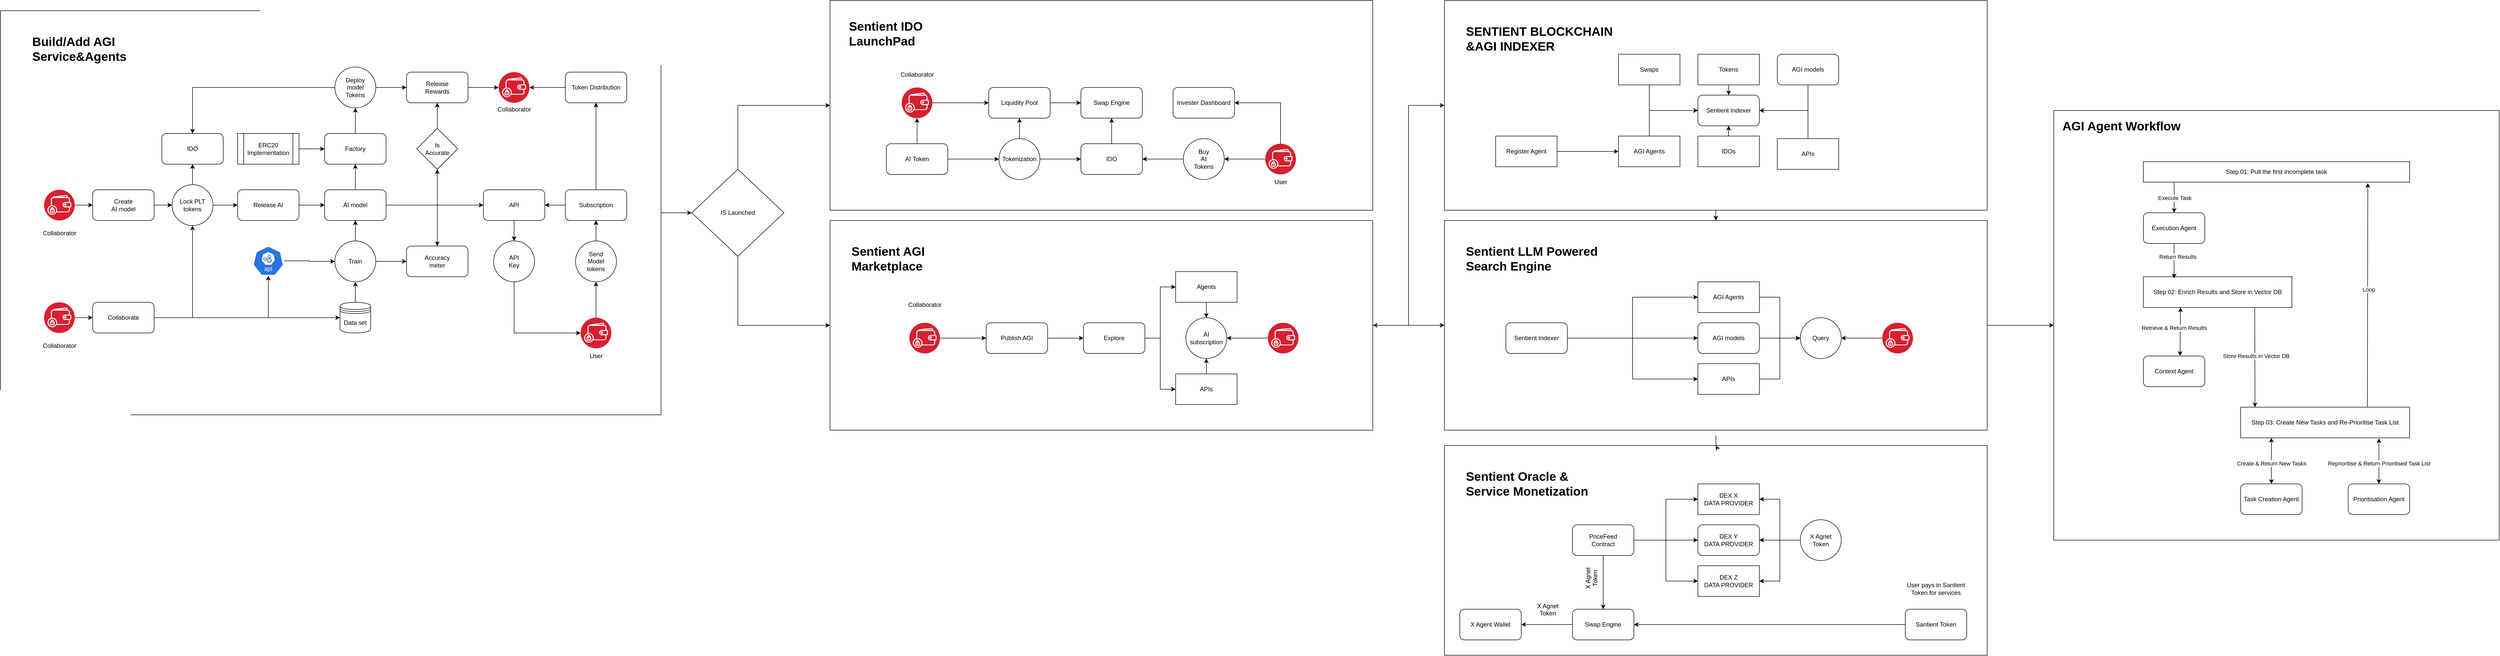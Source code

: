 <mxfile version="24.3.1" type="github">
  <diagram name="Page-1" id="YrOskQe17YLazxtHrfp5">
    <mxGraphModel dx="6420" dy="2750" grid="1" gridSize="10" guides="1" tooltips="1" connect="1" arrows="1" fold="1" page="1" pageScale="1" pageWidth="850" pageHeight="1100" math="0" shadow="0">
      <root>
        <mxCell id="0" />
        <mxCell id="1" parent="0" />
        <mxCell id="7WVFWJdHCGWR4x5RcrIQ-87" value="" style="rounded=0;whiteSpace=wrap;html=1;" parent="1" vertex="1">
          <mxGeometry x="820" y="130" width="1060" height="410" as="geometry" />
        </mxCell>
        <mxCell id="7WVFWJdHCGWR4x5RcrIQ-122" value="" style="edgeStyle=orthogonalEdgeStyle;rounded=0;orthogonalLoop=1;jettySize=auto;html=1;" parent="1" source="7WVFWJdHCGWR4x5RcrIQ-3" target="7WVFWJdHCGWR4x5RcrIQ-63" edge="1">
          <mxGeometry relative="1" as="geometry" />
        </mxCell>
        <mxCell id="7WVFWJdHCGWR4x5RcrIQ-3" value="" style="rounded=0;whiteSpace=wrap;html=1;" parent="1" vertex="1">
          <mxGeometry x="-800" y="150" width="1290" height="790" as="geometry" />
        </mxCell>
        <mxCell id="qkLTvaKcJclY-IIzOnDz-3" value="" style="edgeStyle=orthogonalEdgeStyle;rounded=0;orthogonalLoop=1;jettySize=auto;html=1;" parent="1" source="qkLTvaKcJclY-IIzOnDz-1" target="qkLTvaKcJclY-IIzOnDz-2" edge="1">
          <mxGeometry relative="1" as="geometry" />
        </mxCell>
        <mxCell id="qkLTvaKcJclY-IIzOnDz-1" value="Create&lt;br&gt;AI model" style="rounded=1;whiteSpace=wrap;html=1;" parent="1" vertex="1">
          <mxGeometry x="-620" y="500" width="120" height="60" as="geometry" />
        </mxCell>
        <mxCell id="qkLTvaKcJclY-IIzOnDz-36" value="" style="edgeStyle=orthogonalEdgeStyle;rounded=0;orthogonalLoop=1;jettySize=auto;html=1;" parent="1" source="qkLTvaKcJclY-IIzOnDz-2" target="qkLTvaKcJclY-IIzOnDz-34" edge="1">
          <mxGeometry relative="1" as="geometry" />
        </mxCell>
        <mxCell id="qkLTvaKcJclY-IIzOnDz-38" value="" style="edgeStyle=orthogonalEdgeStyle;rounded=0;orthogonalLoop=1;jettySize=auto;html=1;" parent="1" source="qkLTvaKcJclY-IIzOnDz-2" target="qkLTvaKcJclY-IIzOnDz-37" edge="1">
          <mxGeometry relative="1" as="geometry" />
        </mxCell>
        <mxCell id="qkLTvaKcJclY-IIzOnDz-2" value="Lock PLT tokens" style="ellipse;whiteSpace=wrap;html=1;aspect=fixed;" parent="1" vertex="1">
          <mxGeometry x="-465" y="490" width="80" height="80" as="geometry" />
        </mxCell>
        <mxCell id="qkLTvaKcJclY-IIzOnDz-5" style="edgeStyle=orthogonalEdgeStyle;rounded=0;orthogonalLoop=1;jettySize=auto;html=1;" parent="1" source="qkLTvaKcJclY-IIzOnDz-4" target="qkLTvaKcJclY-IIzOnDz-1" edge="1">
          <mxGeometry relative="1" as="geometry" />
        </mxCell>
        <mxCell id="qkLTvaKcJclY-IIzOnDz-4" value="" style="image;aspect=fixed;perimeter=ellipsePerimeter;html=1;align=center;shadow=0;dashed=0;fontColor=#4277BB;labelBackgroundColor=default;fontSize=12;spacingTop=3;image=img/lib/ibm/blockchain/wallet.svg;" parent="1" vertex="1">
          <mxGeometry x="-715" y="500" width="60" height="60" as="geometry" />
        </mxCell>
        <mxCell id="qkLTvaKcJclY-IIzOnDz-19" style="edgeStyle=orthogonalEdgeStyle;rounded=0;orthogonalLoop=1;jettySize=auto;html=1;" parent="1" source="qkLTvaKcJclY-IIzOnDz-6" target="qkLTvaKcJclY-IIzOnDz-15" edge="1">
          <mxGeometry relative="1" as="geometry" />
        </mxCell>
        <mxCell id="qkLTvaKcJclY-IIzOnDz-21" value="" style="edgeStyle=orthogonalEdgeStyle;rounded=0;orthogonalLoop=1;jettySize=auto;html=1;entryX=0.5;entryY=1;entryDx=0;entryDy=0;" parent="1" source="qkLTvaKcJclY-IIzOnDz-6" target="qkLTvaKcJclY-IIzOnDz-25" edge="1">
          <mxGeometry relative="1" as="geometry" />
        </mxCell>
        <mxCell id="qkLTvaKcJclY-IIzOnDz-42" style="edgeStyle=orthogonalEdgeStyle;rounded=0;orthogonalLoop=1;jettySize=auto;html=1;entryX=0;entryY=0.5;entryDx=0;entryDy=0;" parent="1" source="qkLTvaKcJclY-IIzOnDz-6" target="qkLTvaKcJclY-IIzOnDz-33" edge="1">
          <mxGeometry relative="1" as="geometry" />
        </mxCell>
        <mxCell id="qkLTvaKcJclY-IIzOnDz-6" value="AI model" style="rounded=1;whiteSpace=wrap;html=1;" parent="1" vertex="1">
          <mxGeometry x="-167" y="500" width="120" height="60" as="geometry" />
        </mxCell>
        <mxCell id="qkLTvaKcJclY-IIzOnDz-9" style="edgeStyle=orthogonalEdgeStyle;rounded=0;orthogonalLoop=1;jettySize=auto;html=1;entryX=0.5;entryY=1;entryDx=0;entryDy=0;" parent="1" source="qkLTvaKcJclY-IIzOnDz-10" target="qkLTvaKcJclY-IIzOnDz-2" edge="1">
          <mxGeometry relative="1" as="geometry">
            <mxPoint x="-380" y="610" as="targetPoint" />
          </mxGeometry>
        </mxCell>
        <mxCell id="qkLTvaKcJclY-IIzOnDz-8" value="" style="image;aspect=fixed;perimeter=ellipsePerimeter;html=1;align=center;shadow=0;dashed=0;fontColor=#4277BB;labelBackgroundColor=default;fontSize=12;spacingTop=3;image=img/lib/ibm/blockchain/wallet.svg;" parent="1" vertex="1">
          <mxGeometry x="-715" y="720" width="60" height="60" as="geometry" />
        </mxCell>
        <mxCell id="qkLTvaKcJclY-IIzOnDz-11" value="" style="edgeStyle=orthogonalEdgeStyle;rounded=0;orthogonalLoop=1;jettySize=auto;html=1;entryX=0;entryY=0.5;entryDx=0;entryDy=0;" parent="1" source="qkLTvaKcJclY-IIzOnDz-8" target="qkLTvaKcJclY-IIzOnDz-10" edge="1">
          <mxGeometry relative="1" as="geometry">
            <mxPoint x="-655" y="750" as="sourcePoint" />
            <mxPoint x="-315" y="680" as="targetPoint" />
          </mxGeometry>
        </mxCell>
        <mxCell id="qkLTvaKcJclY-IIzOnDz-14" style="edgeStyle=orthogonalEdgeStyle;rounded=0;orthogonalLoop=1;jettySize=auto;html=1;entryX=0;entryY=0.5;entryDx=0;entryDy=0;" parent="1" source="qkLTvaKcJclY-IIzOnDz-10" target="qkLTvaKcJclY-IIzOnDz-12" edge="1">
          <mxGeometry relative="1" as="geometry" />
        </mxCell>
        <mxCell id="qkLTvaKcJclY-IIzOnDz-10" value="Collaborate" style="rounded=1;whiteSpace=wrap;html=1;" parent="1" vertex="1">
          <mxGeometry x="-620" y="720" width="120" height="60" as="geometry" />
        </mxCell>
        <mxCell id="qkLTvaKcJclY-IIzOnDz-13" style="edgeStyle=orthogonalEdgeStyle;rounded=0;orthogonalLoop=1;jettySize=auto;html=1;entryX=0.5;entryY=1;entryDx=0;entryDy=0;" parent="1" source="qkLTvaKcJclY-IIzOnDz-12" target="qkLTvaKcJclY-IIzOnDz-16" edge="1">
          <mxGeometry relative="1" as="geometry" />
        </mxCell>
        <mxCell id="qkLTvaKcJclY-IIzOnDz-12" value="Data set" style="shape=datastore;whiteSpace=wrap;html=1;" parent="1" vertex="1">
          <mxGeometry x="-137" y="720" width="60" height="60" as="geometry" />
        </mxCell>
        <mxCell id="qkLTvaKcJclY-IIzOnDz-24" value="" style="edgeStyle=orthogonalEdgeStyle;rounded=0;orthogonalLoop=1;jettySize=auto;html=1;entryX=0.5;entryY=1;entryDx=0;entryDy=0;" parent="1" source="qkLTvaKcJclY-IIzOnDz-15" target="qkLTvaKcJclY-IIzOnDz-61" edge="1">
          <mxGeometry relative="1" as="geometry" />
        </mxCell>
        <mxCell id="qkLTvaKcJclY-IIzOnDz-15" value="Accuracy&lt;br&gt;meter" style="rounded=1;whiteSpace=wrap;html=1;" parent="1" vertex="1">
          <mxGeometry x="-7" y="610" width="120" height="60" as="geometry" />
        </mxCell>
        <mxCell id="qkLTvaKcJclY-IIzOnDz-17" value="" style="edgeStyle=orthogonalEdgeStyle;rounded=0;orthogonalLoop=1;jettySize=auto;html=1;" parent="1" source="qkLTvaKcJclY-IIzOnDz-16" target="qkLTvaKcJclY-IIzOnDz-6" edge="1">
          <mxGeometry relative="1" as="geometry" />
        </mxCell>
        <mxCell id="qkLTvaKcJclY-IIzOnDz-18" value="" style="edgeStyle=orthogonalEdgeStyle;rounded=0;orthogonalLoop=1;jettySize=auto;html=1;" parent="1" source="qkLTvaKcJclY-IIzOnDz-16" target="qkLTvaKcJclY-IIzOnDz-15" edge="1">
          <mxGeometry relative="1" as="geometry" />
        </mxCell>
        <mxCell id="qkLTvaKcJclY-IIzOnDz-16" value="Train" style="ellipse;whiteSpace=wrap;html=1;aspect=fixed;" parent="1" vertex="1">
          <mxGeometry x="-147" y="600" width="80" height="80" as="geometry" />
        </mxCell>
        <mxCell id="qkLTvaKcJclY-IIzOnDz-27" style="edgeStyle=orthogonalEdgeStyle;rounded=0;orthogonalLoop=1;jettySize=auto;html=1;" parent="1" source="qkLTvaKcJclY-IIzOnDz-20" target="qkLTvaKcJclY-IIzOnDz-23" edge="1">
          <mxGeometry relative="1" as="geometry" />
        </mxCell>
        <mxCell id="qkLTvaKcJclY-IIzOnDz-35" style="edgeStyle=orthogonalEdgeStyle;rounded=0;orthogonalLoop=1;jettySize=auto;html=1;entryX=0.5;entryY=0;entryDx=0;entryDy=0;" parent="1" source="qkLTvaKcJclY-IIzOnDz-20" target="qkLTvaKcJclY-IIzOnDz-34" edge="1">
          <mxGeometry relative="1" as="geometry" />
        </mxCell>
        <mxCell id="qkLTvaKcJclY-IIzOnDz-20" value="Deploy&lt;br&gt;model&lt;br&gt;Tokens" style="ellipse;whiteSpace=wrap;html=1;aspect=fixed;" parent="1" vertex="1">
          <mxGeometry x="-147" y="260" width="80" height="80" as="geometry" />
        </mxCell>
        <mxCell id="qkLTvaKcJclY-IIzOnDz-32" style="edgeStyle=orthogonalEdgeStyle;rounded=0;orthogonalLoop=1;jettySize=auto;html=1;entryX=0;entryY=0.5;entryDx=0;entryDy=0;" parent="1" source="qkLTvaKcJclY-IIzOnDz-23" target="qkLTvaKcJclY-IIzOnDz-28" edge="1">
          <mxGeometry relative="1" as="geometry" />
        </mxCell>
        <mxCell id="qkLTvaKcJclY-IIzOnDz-23" value="Release&lt;br&gt;Rewards" style="rounded=1;whiteSpace=wrap;html=1;" parent="1" vertex="1">
          <mxGeometry x="-7" y="270" width="120" height="60" as="geometry" />
        </mxCell>
        <mxCell id="qkLTvaKcJclY-IIzOnDz-26" value="" style="edgeStyle=orthogonalEdgeStyle;rounded=0;orthogonalLoop=1;jettySize=auto;html=1;" parent="1" source="qkLTvaKcJclY-IIzOnDz-25" target="qkLTvaKcJclY-IIzOnDz-20" edge="1">
          <mxGeometry relative="1" as="geometry" />
        </mxCell>
        <mxCell id="qkLTvaKcJclY-IIzOnDz-25" value="Factory" style="rounded=1;whiteSpace=wrap;html=1;" parent="1" vertex="1">
          <mxGeometry x="-167" y="390" width="120" height="60" as="geometry" />
        </mxCell>
        <mxCell id="qkLTvaKcJclY-IIzOnDz-28" value="" style="image;aspect=fixed;perimeter=ellipsePerimeter;html=1;align=center;shadow=0;dashed=0;fontColor=#4277BB;labelBackgroundColor=default;fontSize=12;spacingTop=3;image=img/lib/ibm/blockchain/wallet.svg;" parent="1" vertex="1">
          <mxGeometry x="173" y="270" width="60" height="60" as="geometry" />
        </mxCell>
        <mxCell id="qkLTvaKcJclY-IIzOnDz-30" value="Collaborator" style="text;html=1;align=center;verticalAlign=middle;resizable=0;points=[];autosize=1;strokeColor=none;fillColor=none;" parent="1" vertex="1">
          <mxGeometry x="158" y="328" width="90" height="30" as="geometry" />
        </mxCell>
        <mxCell id="qkLTvaKcJclY-IIzOnDz-55" value="" style="edgeStyle=orthogonalEdgeStyle;rounded=0;orthogonalLoop=1;jettySize=auto;html=1;" parent="1" source="qkLTvaKcJclY-IIzOnDz-33" target="qkLTvaKcJclY-IIzOnDz-53" edge="1">
          <mxGeometry relative="1" as="geometry" />
        </mxCell>
        <mxCell id="qkLTvaKcJclY-IIzOnDz-33" value="API" style="rounded=1;whiteSpace=wrap;html=1;" parent="1" vertex="1">
          <mxGeometry x="143" y="500" width="120" height="60" as="geometry" />
        </mxCell>
        <mxCell id="qkLTvaKcJclY-IIzOnDz-34" value="IDO" style="rounded=1;whiteSpace=wrap;html=1;" parent="1" vertex="1">
          <mxGeometry x="-485" y="390" width="120" height="60" as="geometry" />
        </mxCell>
        <mxCell id="qkLTvaKcJclY-IIzOnDz-39" value="" style="edgeStyle=orthogonalEdgeStyle;rounded=0;orthogonalLoop=1;jettySize=auto;html=1;" parent="1" source="qkLTvaKcJclY-IIzOnDz-37" target="qkLTvaKcJclY-IIzOnDz-6" edge="1">
          <mxGeometry relative="1" as="geometry" />
        </mxCell>
        <mxCell id="qkLTvaKcJclY-IIzOnDz-37" value="Release AI" style="rounded=1;whiteSpace=wrap;html=1;" parent="1" vertex="1">
          <mxGeometry x="-337" y="500" width="120" height="60" as="geometry" />
        </mxCell>
        <mxCell id="qkLTvaKcJclY-IIzOnDz-41" value="" style="edgeStyle=orthogonalEdgeStyle;rounded=0;orthogonalLoop=1;jettySize=auto;html=1;" parent="1" source="qkLTvaKcJclY-IIzOnDz-40" target="qkLTvaKcJclY-IIzOnDz-25" edge="1">
          <mxGeometry relative="1" as="geometry" />
        </mxCell>
        <mxCell id="qkLTvaKcJclY-IIzOnDz-40" value="ERC20&lt;br&gt;Implementation" style="shape=process;whiteSpace=wrap;html=1;backgroundOutline=1;" parent="1" vertex="1">
          <mxGeometry x="-337" y="390" width="120" height="60" as="geometry" />
        </mxCell>
        <mxCell id="qkLTvaKcJclY-IIzOnDz-43" value="Collaborator" style="text;html=1;align=center;verticalAlign=middle;resizable=0;points=[];autosize=1;strokeColor=none;fillColor=none;" parent="1" vertex="1">
          <mxGeometry x="-730" y="570" width="90" height="30" as="geometry" />
        </mxCell>
        <mxCell id="qkLTvaKcJclY-IIzOnDz-44" value="Collaborator" style="text;html=1;align=center;verticalAlign=middle;resizable=0;points=[];autosize=1;strokeColor=none;fillColor=none;" parent="1" vertex="1">
          <mxGeometry x="-730" y="790" width="90" height="30" as="geometry" />
        </mxCell>
        <mxCell id="qkLTvaKcJclY-IIzOnDz-51" value="" style="edgeStyle=orthogonalEdgeStyle;rounded=0;orthogonalLoop=1;jettySize=auto;html=1;" parent="1" source="qkLTvaKcJclY-IIzOnDz-45" target="qkLTvaKcJclY-IIzOnDz-48" edge="1">
          <mxGeometry relative="1" as="geometry" />
        </mxCell>
        <mxCell id="qkLTvaKcJclY-IIzOnDz-45" value="" style="image;aspect=fixed;perimeter=ellipsePerimeter;html=1;align=center;shadow=0;dashed=0;fontColor=#4277BB;labelBackgroundColor=default;fontSize=12;spacingTop=3;image=img/lib/ibm/blockchain/wallet.svg;" parent="1" vertex="1">
          <mxGeometry x="333" y="750" width="60" height="60" as="geometry" />
        </mxCell>
        <mxCell id="qkLTvaKcJclY-IIzOnDz-46" value="User" style="text;html=1;align=center;verticalAlign=middle;resizable=0;points=[];autosize=1;strokeColor=none;fillColor=none;" parent="1" vertex="1">
          <mxGeometry x="338" y="810" width="50" height="30" as="geometry" />
        </mxCell>
        <mxCell id="qkLTvaKcJclY-IIzOnDz-50" value="" style="edgeStyle=orthogonalEdgeStyle;rounded=0;orthogonalLoop=1;jettySize=auto;html=1;" parent="1" source="qkLTvaKcJclY-IIzOnDz-48" target="qkLTvaKcJclY-IIzOnDz-49" edge="1">
          <mxGeometry relative="1" as="geometry" />
        </mxCell>
        <mxCell id="qkLTvaKcJclY-IIzOnDz-48" value="Send&lt;br&gt;Model&lt;br&gt;tokens" style="ellipse;whiteSpace=wrap;html=1;aspect=fixed;" parent="1" vertex="1">
          <mxGeometry x="323" y="600" width="80" height="80" as="geometry" />
        </mxCell>
        <mxCell id="qkLTvaKcJclY-IIzOnDz-52" value="" style="edgeStyle=orthogonalEdgeStyle;rounded=0;orthogonalLoop=1;jettySize=auto;html=1;" parent="1" source="qkLTvaKcJclY-IIzOnDz-49" target="qkLTvaKcJclY-IIzOnDz-33" edge="1">
          <mxGeometry relative="1" as="geometry" />
        </mxCell>
        <mxCell id="qkLTvaKcJclY-IIzOnDz-60" style="edgeStyle=orthogonalEdgeStyle;rounded=0;orthogonalLoop=1;jettySize=auto;html=1;" parent="1" source="qkLTvaKcJclY-IIzOnDz-49" target="qkLTvaKcJclY-IIzOnDz-56" edge="1">
          <mxGeometry relative="1" as="geometry" />
        </mxCell>
        <mxCell id="qkLTvaKcJclY-IIzOnDz-49" value="Subscription" style="rounded=1;whiteSpace=wrap;html=1;" parent="1" vertex="1">
          <mxGeometry x="303" y="500" width="120" height="60" as="geometry" />
        </mxCell>
        <mxCell id="qkLTvaKcJclY-IIzOnDz-54" style="edgeStyle=orthogonalEdgeStyle;rounded=0;orthogonalLoop=1;jettySize=auto;html=1;entryX=0;entryY=0.5;entryDx=0;entryDy=0;" parent="1" source="qkLTvaKcJclY-IIzOnDz-53" target="qkLTvaKcJclY-IIzOnDz-45" edge="1">
          <mxGeometry relative="1" as="geometry">
            <Array as="points">
              <mxPoint x="203" y="780" />
            </Array>
          </mxGeometry>
        </mxCell>
        <mxCell id="qkLTvaKcJclY-IIzOnDz-53" value="API&lt;div&gt;Key&lt;/div&gt;" style="ellipse;whiteSpace=wrap;html=1;aspect=fixed;" parent="1" vertex="1">
          <mxGeometry x="163" y="600" width="80" height="80" as="geometry" />
        </mxCell>
        <mxCell id="qkLTvaKcJclY-IIzOnDz-59" style="edgeStyle=orthogonalEdgeStyle;rounded=0;orthogonalLoop=1;jettySize=auto;html=1;entryX=1;entryY=0.5;entryDx=0;entryDy=0;" parent="1" source="qkLTvaKcJclY-IIzOnDz-56" target="qkLTvaKcJclY-IIzOnDz-28" edge="1">
          <mxGeometry relative="1" as="geometry" />
        </mxCell>
        <mxCell id="qkLTvaKcJclY-IIzOnDz-56" value="Token Distribution" style="rounded=1;whiteSpace=wrap;html=1;" parent="1" vertex="1">
          <mxGeometry x="303" y="270" width="120" height="60" as="geometry" />
        </mxCell>
        <mxCell id="qkLTvaKcJclY-IIzOnDz-62" value="" style="edgeStyle=orthogonalEdgeStyle;rounded=0;orthogonalLoop=1;jettySize=auto;html=1;" parent="1" source="qkLTvaKcJclY-IIzOnDz-61" target="qkLTvaKcJclY-IIzOnDz-23" edge="1">
          <mxGeometry relative="1" as="geometry" />
        </mxCell>
        <mxCell id="qkLTvaKcJclY-IIzOnDz-61" value="Is&lt;br&gt;Accurate" style="rhombus;whiteSpace=wrap;html=1;" parent="1" vertex="1">
          <mxGeometry x="13" y="380" width="80" height="80" as="geometry" />
        </mxCell>
        <mxCell id="7WVFWJdHCGWR4x5RcrIQ-4" value="&lt;h1 data-sider-select-id=&quot;e4210c2a-4dbf-400c-a83d-89aa98bebfcc&quot; style=&quot;margin-top: 0px;&quot;&gt;Build/Add AGI Service&amp;amp;Agents&lt;/h1&gt;&lt;p data-sider-select-id=&quot;8589882d-de80-4ce1-a343-e9b3bcd66666&quot;&gt;&lt;br&gt;&lt;/p&gt;" style="text;html=1;whiteSpace=wrap;overflow=hidden;rounded=0;" parent="1" vertex="1">
          <mxGeometry x="-740" y="190" width="210" height="80" as="geometry" />
        </mxCell>
        <mxCell id="7WVFWJdHCGWR4x5RcrIQ-123" style="edgeStyle=orthogonalEdgeStyle;rounded=0;orthogonalLoop=1;jettySize=auto;html=1;" parent="1" source="7WVFWJdHCGWR4x5RcrIQ-63" target="7WVFWJdHCGWR4x5RcrIQ-87" edge="1">
          <mxGeometry relative="1" as="geometry">
            <Array as="points">
              <mxPoint x="640" y="335" />
            </Array>
          </mxGeometry>
        </mxCell>
        <mxCell id="7WVFWJdHCGWR4x5RcrIQ-124" style="edgeStyle=orthogonalEdgeStyle;rounded=0;orthogonalLoop=1;jettySize=auto;html=1;" parent="1" source="7WVFWJdHCGWR4x5RcrIQ-63" target="7WVFWJdHCGWR4x5RcrIQ-89" edge="1">
          <mxGeometry relative="1" as="geometry">
            <Array as="points">
              <mxPoint x="640" y="765" />
            </Array>
          </mxGeometry>
        </mxCell>
        <mxCell id="7WVFWJdHCGWR4x5RcrIQ-63" value="IS Launched" style="rhombus;whiteSpace=wrap;html=1;" parent="1" vertex="1">
          <mxGeometry x="550" y="460" width="180" height="170" as="geometry" />
        </mxCell>
        <mxCell id="7WVFWJdHCGWR4x5RcrIQ-66" value="" style="edgeStyle=orthogonalEdgeStyle;rounded=0;orthogonalLoop=1;jettySize=auto;html=1;" parent="1" source="7WVFWJdHCGWR4x5RcrIQ-64" target="7WVFWJdHCGWR4x5RcrIQ-65" edge="1">
          <mxGeometry relative="1" as="geometry" />
        </mxCell>
        <mxCell id="7WVFWJdHCGWR4x5RcrIQ-86" value="" style="edgeStyle=orthogonalEdgeStyle;rounded=0;orthogonalLoop=1;jettySize=auto;html=1;" parent="1" source="7WVFWJdHCGWR4x5RcrIQ-64" target="7WVFWJdHCGWR4x5RcrIQ-82" edge="1">
          <mxGeometry relative="1" as="geometry" />
        </mxCell>
        <mxCell id="7WVFWJdHCGWR4x5RcrIQ-64" value="AI Token" style="rounded=1;whiteSpace=wrap;html=1;" parent="1" vertex="1">
          <mxGeometry x="930" y="410" width="120" height="60" as="geometry" />
        </mxCell>
        <mxCell id="7WVFWJdHCGWR4x5RcrIQ-68" value="" style="edgeStyle=orthogonalEdgeStyle;rounded=0;orthogonalLoop=1;jettySize=auto;html=1;" parent="1" source="7WVFWJdHCGWR4x5RcrIQ-65" target="7WVFWJdHCGWR4x5RcrIQ-67" edge="1">
          <mxGeometry relative="1" as="geometry" />
        </mxCell>
        <mxCell id="7WVFWJdHCGWR4x5RcrIQ-75" value="" style="edgeStyle=orthogonalEdgeStyle;rounded=0;orthogonalLoop=1;jettySize=auto;html=1;" parent="1" source="7WVFWJdHCGWR4x5RcrIQ-65" target="7WVFWJdHCGWR4x5RcrIQ-72" edge="1">
          <mxGeometry relative="1" as="geometry" />
        </mxCell>
        <mxCell id="7WVFWJdHCGWR4x5RcrIQ-65" value="Tokenization" style="ellipse;whiteSpace=wrap;html=1;rounded=1;" parent="1" vertex="1">
          <mxGeometry x="1150" y="400" width="80" height="80" as="geometry" />
        </mxCell>
        <mxCell id="7WVFWJdHCGWR4x5RcrIQ-77" value="" style="edgeStyle=orthogonalEdgeStyle;rounded=0;orthogonalLoop=1;jettySize=auto;html=1;" parent="1" source="7WVFWJdHCGWR4x5RcrIQ-67" target="7WVFWJdHCGWR4x5RcrIQ-73" edge="1">
          <mxGeometry relative="1" as="geometry" />
        </mxCell>
        <mxCell id="7WVFWJdHCGWR4x5RcrIQ-67" value="IDO" style="whiteSpace=wrap;html=1;rounded=1;" parent="1" vertex="1">
          <mxGeometry x="1310" y="410" width="120" height="60" as="geometry" />
        </mxCell>
        <mxCell id="7WVFWJdHCGWR4x5RcrIQ-71" style="edgeStyle=orthogonalEdgeStyle;rounded=0;orthogonalLoop=1;jettySize=auto;html=1;entryX=1;entryY=0.5;entryDx=0;entryDy=0;" parent="1" source="7WVFWJdHCGWR4x5RcrIQ-70" target="7WVFWJdHCGWR4x5RcrIQ-67" edge="1">
          <mxGeometry relative="1" as="geometry" />
        </mxCell>
        <mxCell id="7WVFWJdHCGWR4x5RcrIQ-70" value="Buy&lt;br&gt;AI&lt;div&gt;Tokens&lt;/div&gt;" style="ellipse;whiteSpace=wrap;html=1;aspect=fixed;" parent="1" vertex="1">
          <mxGeometry x="1510" y="400" width="80" height="80" as="geometry" />
        </mxCell>
        <mxCell id="7WVFWJdHCGWR4x5RcrIQ-76" value="" style="edgeStyle=orthogonalEdgeStyle;rounded=0;orthogonalLoop=1;jettySize=auto;html=1;" parent="1" source="7WVFWJdHCGWR4x5RcrIQ-72" target="7WVFWJdHCGWR4x5RcrIQ-73" edge="1">
          <mxGeometry relative="1" as="geometry" />
        </mxCell>
        <mxCell id="7WVFWJdHCGWR4x5RcrIQ-72" value="Liquidity Pool" style="rounded=1;whiteSpace=wrap;html=1;" parent="1" vertex="1">
          <mxGeometry x="1130" y="300" width="120" height="60" as="geometry" />
        </mxCell>
        <mxCell id="7WVFWJdHCGWR4x5RcrIQ-73" value="Swap Engine" style="rounded=1;whiteSpace=wrap;html=1;" parent="1" vertex="1">
          <mxGeometry x="1310" y="300" width="120" height="60" as="geometry" />
        </mxCell>
        <mxCell id="7WVFWJdHCGWR4x5RcrIQ-74" value="Invester Dashboard" style="rounded=1;whiteSpace=wrap;html=1;" parent="1" vertex="1">
          <mxGeometry x="1490" y="300" width="120" height="60" as="geometry" />
        </mxCell>
        <mxCell id="7WVFWJdHCGWR4x5RcrIQ-80" value="" style="edgeStyle=orthogonalEdgeStyle;rounded=0;orthogonalLoop=1;jettySize=auto;html=1;" parent="1" source="7WVFWJdHCGWR4x5RcrIQ-78" target="7WVFWJdHCGWR4x5RcrIQ-70" edge="1">
          <mxGeometry relative="1" as="geometry" />
        </mxCell>
        <mxCell id="7WVFWJdHCGWR4x5RcrIQ-81" style="edgeStyle=orthogonalEdgeStyle;rounded=0;orthogonalLoop=1;jettySize=auto;html=1;entryX=1;entryY=0.5;entryDx=0;entryDy=0;" parent="1" source="7WVFWJdHCGWR4x5RcrIQ-78" target="7WVFWJdHCGWR4x5RcrIQ-74" edge="1">
          <mxGeometry relative="1" as="geometry">
            <Array as="points">
              <mxPoint x="1700" y="330" />
            </Array>
          </mxGeometry>
        </mxCell>
        <mxCell id="7WVFWJdHCGWR4x5RcrIQ-78" value="" style="image;aspect=fixed;perimeter=ellipsePerimeter;html=1;align=center;shadow=0;dashed=0;fontColor=#4277BB;labelBackgroundColor=default;fontSize=12;spacingTop=3;image=img/lib/ibm/blockchain/wallet.svg;" parent="1" vertex="1">
          <mxGeometry x="1670" y="410" width="60" height="60" as="geometry" />
        </mxCell>
        <mxCell id="7WVFWJdHCGWR4x5RcrIQ-79" value="User" style="text;html=1;align=center;verticalAlign=middle;resizable=0;points=[];autosize=1;strokeColor=none;fillColor=none;" parent="1" vertex="1">
          <mxGeometry x="1675" y="470" width="50" height="30" as="geometry" />
        </mxCell>
        <mxCell id="7WVFWJdHCGWR4x5RcrIQ-85" value="" style="edgeStyle=orthogonalEdgeStyle;rounded=0;orthogonalLoop=1;jettySize=auto;html=1;" parent="1" source="7WVFWJdHCGWR4x5RcrIQ-82" target="7WVFWJdHCGWR4x5RcrIQ-72" edge="1">
          <mxGeometry relative="1" as="geometry" />
        </mxCell>
        <mxCell id="7WVFWJdHCGWR4x5RcrIQ-82" value="" style="image;aspect=fixed;perimeter=ellipsePerimeter;html=1;align=center;shadow=0;dashed=0;fontColor=#4277BB;labelBackgroundColor=default;fontSize=12;spacingTop=3;image=img/lib/ibm/blockchain/wallet.svg;" parent="1" vertex="1">
          <mxGeometry x="960" y="300" width="60" height="60" as="geometry" />
        </mxCell>
        <mxCell id="7WVFWJdHCGWR4x5RcrIQ-83" value="Collaborator" style="text;html=1;align=center;verticalAlign=middle;resizable=0;points=[];autosize=1;strokeColor=none;fillColor=none;" parent="1" vertex="1">
          <mxGeometry x="945" y="260" width="90" height="30" as="geometry" />
        </mxCell>
        <mxCell id="7WVFWJdHCGWR4x5RcrIQ-88" value="&lt;h1 data-sider-select-id=&quot;44fe3b09-11c1-40cd-ba5c-795bae3fb748&quot; style=&quot;margin-top: 0px;&quot;&gt;Sentient IDO LaunchPad&lt;/h1&gt;&lt;p data-sider-select-id=&quot;366579be-11a3-409e-85b7-47fa6a781dc0&quot;&gt;&lt;br&gt;&lt;/p&gt;" style="text;html=1;whiteSpace=wrap;overflow=hidden;rounded=0;" parent="1" vertex="1">
          <mxGeometry x="855" y="160" width="180" height="70" as="geometry" />
        </mxCell>
        <mxCell id="630Gu-G_IS2KG_i9B-0Y-1" style="edgeStyle=orthogonalEdgeStyle;rounded=0;orthogonalLoop=1;jettySize=auto;html=1;entryX=0;entryY=0.5;entryDx=0;entryDy=0;" edge="1" parent="1" source="7WVFWJdHCGWR4x5RcrIQ-89" target="7WVFWJdHCGWR4x5RcrIQ-149">
          <mxGeometry relative="1" as="geometry" />
        </mxCell>
        <mxCell id="7WVFWJdHCGWR4x5RcrIQ-89" value="" style="rounded=0;whiteSpace=wrap;html=1;" parent="1" vertex="1">
          <mxGeometry x="820" y="560" width="1060" height="410" as="geometry" />
        </mxCell>
        <mxCell id="7WVFWJdHCGWR4x5RcrIQ-119" style="edgeStyle=orthogonalEdgeStyle;rounded=0;orthogonalLoop=1;jettySize=auto;html=1;entryX=0;entryY=0.5;entryDx=0;entryDy=0;" parent="1" source="7WVFWJdHCGWR4x5RcrIQ-101" target="7WVFWJdHCGWR4x5RcrIQ-117" edge="1">
          <mxGeometry relative="1" as="geometry" />
        </mxCell>
        <mxCell id="7WVFWJdHCGWR4x5RcrIQ-120" style="edgeStyle=orthogonalEdgeStyle;rounded=0;orthogonalLoop=1;jettySize=auto;html=1;entryX=0;entryY=0.5;entryDx=0;entryDy=0;" parent="1" source="7WVFWJdHCGWR4x5RcrIQ-101" target="7WVFWJdHCGWR4x5RcrIQ-116" edge="1">
          <mxGeometry relative="1" as="geometry" />
        </mxCell>
        <mxCell id="7WVFWJdHCGWR4x5RcrIQ-101" value="Explore" style="rounded=1;whiteSpace=wrap;html=1;" parent="1" vertex="1">
          <mxGeometry x="1315" y="760" width="120" height="60" as="geometry" />
        </mxCell>
        <mxCell id="7WVFWJdHCGWR4x5RcrIQ-138" value="" style="edgeStyle=orthogonalEdgeStyle;rounded=0;orthogonalLoop=1;jettySize=auto;html=1;" parent="1" source="7WVFWJdHCGWR4x5RcrIQ-106" target="7WVFWJdHCGWR4x5RcrIQ-114" edge="1">
          <mxGeometry relative="1" as="geometry" />
        </mxCell>
        <mxCell id="7WVFWJdHCGWR4x5RcrIQ-106" value="" style="image;aspect=fixed;perimeter=ellipsePerimeter;html=1;align=center;shadow=0;dashed=0;fontColor=#4277BB;labelBackgroundColor=default;fontSize=12;spacingTop=3;image=img/lib/ibm/blockchain/wallet.svg;" parent="1" vertex="1">
          <mxGeometry x="1675" y="760" width="60" height="60" as="geometry" />
        </mxCell>
        <mxCell id="7WVFWJdHCGWR4x5RcrIQ-121" value="" style="edgeStyle=orthogonalEdgeStyle;rounded=0;orthogonalLoop=1;jettySize=auto;html=1;" parent="1" source="7WVFWJdHCGWR4x5RcrIQ-109" target="7WVFWJdHCGWR4x5RcrIQ-112" edge="1">
          <mxGeometry relative="1" as="geometry" />
        </mxCell>
        <mxCell id="7WVFWJdHCGWR4x5RcrIQ-109" value="" style="image;aspect=fixed;perimeter=ellipsePerimeter;html=1;align=center;shadow=0;dashed=0;fontColor=#4277BB;labelBackgroundColor=default;fontSize=12;spacingTop=3;image=img/lib/ibm/blockchain/wallet.svg;" parent="1" vertex="1">
          <mxGeometry x="975" y="760" width="60" height="60" as="geometry" />
        </mxCell>
        <mxCell id="7WVFWJdHCGWR4x5RcrIQ-110" value="Collaborator" style="text;html=1;align=center;verticalAlign=middle;resizable=0;points=[];autosize=1;strokeColor=none;fillColor=none;" parent="1" vertex="1">
          <mxGeometry x="960" y="710" width="90" height="30" as="geometry" />
        </mxCell>
        <mxCell id="7WVFWJdHCGWR4x5RcrIQ-111" value="&lt;h1 data-sider-select-id=&quot;44fe3b09-11c1-40cd-ba5c-795bae3fb748&quot; style=&quot;margin-top: 0px;&quot;&gt;Sentient AGI Marketplace&lt;/h1&gt;&lt;p data-sider-select-id=&quot;366579be-11a3-409e-85b7-47fa6a781dc0&quot;&gt;&lt;br&gt;&lt;/p&gt;" style="text;html=1;whiteSpace=wrap;overflow=hidden;rounded=0;" parent="1" vertex="1">
          <mxGeometry x="860" y="600" width="180" height="70" as="geometry" />
        </mxCell>
        <mxCell id="7WVFWJdHCGWR4x5RcrIQ-142" value="" style="edgeStyle=orthogonalEdgeStyle;rounded=0;orthogonalLoop=1;jettySize=auto;html=1;" parent="1" source="7WVFWJdHCGWR4x5RcrIQ-112" target="7WVFWJdHCGWR4x5RcrIQ-101" edge="1">
          <mxGeometry relative="1" as="geometry" />
        </mxCell>
        <mxCell id="7WVFWJdHCGWR4x5RcrIQ-112" value="Publish AGI" style="rounded=1;whiteSpace=wrap;html=1;" parent="1" vertex="1">
          <mxGeometry x="1125" y="760" width="120" height="60" as="geometry" />
        </mxCell>
        <mxCell id="7WVFWJdHCGWR4x5RcrIQ-114" value="AI subscription" style="ellipse;whiteSpace=wrap;html=1;aspect=fixed;" parent="1" vertex="1">
          <mxGeometry x="1515" y="750" width="80" height="80" as="geometry" />
        </mxCell>
        <mxCell id="7WVFWJdHCGWR4x5RcrIQ-139" value="" style="edgeStyle=orthogonalEdgeStyle;rounded=0;orthogonalLoop=1;jettySize=auto;html=1;" parent="1" source="7WVFWJdHCGWR4x5RcrIQ-116" target="7WVFWJdHCGWR4x5RcrIQ-114" edge="1">
          <mxGeometry relative="1" as="geometry" />
        </mxCell>
        <mxCell id="7WVFWJdHCGWR4x5RcrIQ-116" value="APIs" style="rounded=0;whiteSpace=wrap;html=1;" parent="1" vertex="1">
          <mxGeometry x="1495" y="860" width="120" height="60" as="geometry" />
        </mxCell>
        <mxCell id="7WVFWJdHCGWR4x5RcrIQ-140" value="" style="edgeStyle=orthogonalEdgeStyle;rounded=0;orthogonalLoop=1;jettySize=auto;html=1;" parent="1" source="7WVFWJdHCGWR4x5RcrIQ-117" target="7WVFWJdHCGWR4x5RcrIQ-114" edge="1">
          <mxGeometry relative="1" as="geometry" />
        </mxCell>
        <mxCell id="7WVFWJdHCGWR4x5RcrIQ-117" value="Agents" style="rounded=0;whiteSpace=wrap;html=1;" parent="1" vertex="1">
          <mxGeometry x="1495" y="660" width="120" height="60" as="geometry" />
        </mxCell>
        <mxCell id="7WVFWJdHCGWR4x5RcrIQ-179" style="edgeStyle=orthogonalEdgeStyle;rounded=0;orthogonalLoop=1;jettySize=auto;html=1;entryX=1;entryY=0.5;entryDx=0;entryDy=0;startArrow=classic;startFill=1;" parent="1" source="7WVFWJdHCGWR4x5RcrIQ-125" target="7WVFWJdHCGWR4x5RcrIQ-89" edge="1">
          <mxGeometry relative="1" as="geometry" />
        </mxCell>
        <mxCell id="Jii1d_5WbrIA8mhGkaWT-31" style="edgeStyle=orthogonalEdgeStyle;rounded=0;orthogonalLoop=1;jettySize=auto;html=1;exitX=1;exitY=0.5;exitDx=0;exitDy=0;entryX=0;entryY=0.5;entryDx=0;entryDy=0;" parent="1" source="7WVFWJdHCGWR4x5RcrIQ-125" target="Jii1d_5WbrIA8mhGkaWT-1" edge="1">
          <mxGeometry relative="1" as="geometry" />
        </mxCell>
        <mxCell id="7WVFWJdHCGWR4x5RcrIQ-125" value="" style="rounded=0;whiteSpace=wrap;html=1;" parent="1" vertex="1">
          <mxGeometry x="2020" y="560" width="1060" height="410" as="geometry" />
        </mxCell>
        <mxCell id="7WVFWJdHCGWR4x5RcrIQ-147" value="" style="edgeStyle=orthogonalEdgeStyle;rounded=0;orthogonalLoop=1;jettySize=auto;html=1;" parent="1" source="7WVFWJdHCGWR4x5RcrIQ-128" target="7WVFWJdHCGWR4x5RcrIQ-135" edge="1">
          <mxGeometry relative="1" as="geometry" />
        </mxCell>
        <mxCell id="7WVFWJdHCGWR4x5RcrIQ-128" value="AGI models" style="rounded=1;whiteSpace=wrap;html=1;" parent="1" vertex="1">
          <mxGeometry x="2515" y="760" width="120" height="60" as="geometry" />
        </mxCell>
        <mxCell id="7WVFWJdHCGWR4x5RcrIQ-145" value="" style="edgeStyle=orthogonalEdgeStyle;rounded=0;orthogonalLoop=1;jettySize=auto;html=1;" parent="1" source="7WVFWJdHCGWR4x5RcrIQ-129" target="7WVFWJdHCGWR4x5RcrIQ-135" edge="1">
          <mxGeometry relative="1" as="geometry" />
        </mxCell>
        <mxCell id="7WVFWJdHCGWR4x5RcrIQ-129" value="" style="image;aspect=fixed;perimeter=ellipsePerimeter;html=1;align=center;shadow=0;dashed=0;fontColor=#4277BB;labelBackgroundColor=default;fontSize=12;spacingTop=3;image=img/lib/ibm/blockchain/wallet.svg;" parent="1" vertex="1">
          <mxGeometry x="2875" y="760" width="60" height="60" as="geometry" />
        </mxCell>
        <mxCell id="7WVFWJdHCGWR4x5RcrIQ-133" value="&lt;h1 data-sider-select-id=&quot;44fe3b09-11c1-40cd-ba5c-795bae3fb748&quot; style=&quot;margin-top: 0px;&quot;&gt;Sentient LLM Powered Search Engine&lt;/h1&gt;" style="text;html=1;whiteSpace=wrap;overflow=hidden;rounded=0;" parent="1" vertex="1">
          <mxGeometry x="2060" y="600" width="280" height="70" as="geometry" />
        </mxCell>
        <mxCell id="7WVFWJdHCGWR4x5RcrIQ-141" value="" style="edgeStyle=orthogonalEdgeStyle;rounded=0;orthogonalLoop=1;jettySize=auto;html=1;" parent="1" source="7WVFWJdHCGWR4x5RcrIQ-134" target="7WVFWJdHCGWR4x5RcrIQ-128" edge="1">
          <mxGeometry relative="1" as="geometry" />
        </mxCell>
        <mxCell id="7WVFWJdHCGWR4x5RcrIQ-143" style="edgeStyle=orthogonalEdgeStyle;rounded=0;orthogonalLoop=1;jettySize=auto;html=1;entryX=0;entryY=0.5;entryDx=0;entryDy=0;" parent="1" source="7WVFWJdHCGWR4x5RcrIQ-134" target="7WVFWJdHCGWR4x5RcrIQ-137" edge="1">
          <mxGeometry relative="1" as="geometry" />
        </mxCell>
        <mxCell id="7WVFWJdHCGWR4x5RcrIQ-144" style="edgeStyle=orthogonalEdgeStyle;rounded=0;orthogonalLoop=1;jettySize=auto;html=1;entryX=0;entryY=0.5;entryDx=0;entryDy=0;" parent="1" source="7WVFWJdHCGWR4x5RcrIQ-134" target="7WVFWJdHCGWR4x5RcrIQ-136" edge="1">
          <mxGeometry relative="1" as="geometry" />
        </mxCell>
        <mxCell id="7WVFWJdHCGWR4x5RcrIQ-134" value="Sentient Indexer" style="rounded=1;whiteSpace=wrap;html=1;" parent="1" vertex="1">
          <mxGeometry x="2140" y="760" width="120" height="60" as="geometry" />
        </mxCell>
        <mxCell id="7WVFWJdHCGWR4x5RcrIQ-135" value="Query" style="ellipse;whiteSpace=wrap;html=1;aspect=fixed;" parent="1" vertex="1">
          <mxGeometry x="2715" y="750" width="80" height="80" as="geometry" />
        </mxCell>
        <mxCell id="7WVFWJdHCGWR4x5RcrIQ-148" style="edgeStyle=orthogonalEdgeStyle;rounded=0;orthogonalLoop=1;jettySize=auto;html=1;entryX=0;entryY=0.5;entryDx=0;entryDy=0;" parent="1" source="7WVFWJdHCGWR4x5RcrIQ-136" target="7WVFWJdHCGWR4x5RcrIQ-135" edge="1">
          <mxGeometry relative="1" as="geometry" />
        </mxCell>
        <mxCell id="7WVFWJdHCGWR4x5RcrIQ-136" value="APIs" style="rounded=0;whiteSpace=wrap;html=1;" parent="1" vertex="1">
          <mxGeometry x="2515" y="840" width="120" height="60" as="geometry" />
        </mxCell>
        <mxCell id="7WVFWJdHCGWR4x5RcrIQ-146" style="edgeStyle=orthogonalEdgeStyle;rounded=0;orthogonalLoop=1;jettySize=auto;html=1;entryX=0;entryY=0.5;entryDx=0;entryDy=0;" parent="1" source="7WVFWJdHCGWR4x5RcrIQ-137" target="7WVFWJdHCGWR4x5RcrIQ-135" edge="1">
          <mxGeometry relative="1" as="geometry" />
        </mxCell>
        <mxCell id="7WVFWJdHCGWR4x5RcrIQ-137" value="AGI Agents" style="rounded=0;whiteSpace=wrap;html=1;" parent="1" vertex="1">
          <mxGeometry x="2515" y="680" width="120" height="60" as="geometry" />
        </mxCell>
        <mxCell id="ntpTTQ1zLf4Su6Fdja6G-4" value="" style="edgeStyle=orthogonalEdgeStyle;rounded=0;orthogonalLoop=1;jettySize=auto;html=1;" parent="1" source="7WVFWJdHCGWR4x5RcrIQ-149" target="7WVFWJdHCGWR4x5RcrIQ-125" edge="1">
          <mxGeometry relative="1" as="geometry" />
        </mxCell>
        <mxCell id="7WVFWJdHCGWR4x5RcrIQ-149" value="" style="rounded=0;whiteSpace=wrap;html=1;" parent="1" vertex="1">
          <mxGeometry x="2020" y="130" width="1060" height="410" as="geometry" />
        </mxCell>
        <mxCell id="7WVFWJdHCGWR4x5RcrIQ-176" style="edgeStyle=orthogonalEdgeStyle;rounded=0;orthogonalLoop=1;jettySize=auto;html=1;entryX=1;entryY=0.5;entryDx=0;entryDy=0;" parent="1" source="7WVFWJdHCGWR4x5RcrIQ-151" target="7WVFWJdHCGWR4x5RcrIQ-158" edge="1">
          <mxGeometry relative="1" as="geometry">
            <Array as="points">
              <mxPoint x="2730" y="345" />
            </Array>
          </mxGeometry>
        </mxCell>
        <mxCell id="7WVFWJdHCGWR4x5RcrIQ-151" value="AGI models" style="rounded=1;whiteSpace=wrap;html=1;" parent="1" vertex="1">
          <mxGeometry x="2670" y="235" width="120" height="60" as="geometry" />
        </mxCell>
        <mxCell id="7WVFWJdHCGWR4x5RcrIQ-154" value="&lt;h1 data-sider-select-id=&quot;44fe3b09-11c1-40cd-ba5c-795bae3fb748&quot; style=&quot;margin-top: 0px;&quot;&gt;SENTIENT BLOCKCHAIN &amp;amp;AGI INDEXER&lt;/h1&gt;" style="text;html=1;whiteSpace=wrap;overflow=hidden;rounded=0;" parent="1" vertex="1">
          <mxGeometry x="2060" y="170" width="300" height="70" as="geometry" />
        </mxCell>
        <mxCell id="7WVFWJdHCGWR4x5RcrIQ-158" value="Sentient Indexer" style="rounded=1;whiteSpace=wrap;html=1;" parent="1" vertex="1">
          <mxGeometry x="2515" y="315" width="120" height="60" as="geometry" />
        </mxCell>
        <mxCell id="7WVFWJdHCGWR4x5RcrIQ-175" style="edgeStyle=orthogonalEdgeStyle;rounded=0;orthogonalLoop=1;jettySize=auto;html=1;entryX=1;entryY=0.5;entryDx=0;entryDy=0;" parent="1" source="7WVFWJdHCGWR4x5RcrIQ-161" target="7WVFWJdHCGWR4x5RcrIQ-158" edge="1">
          <mxGeometry relative="1" as="geometry">
            <Array as="points">
              <mxPoint x="2730" y="345" />
            </Array>
          </mxGeometry>
        </mxCell>
        <mxCell id="7WVFWJdHCGWR4x5RcrIQ-161" value="APIs" style="rounded=0;whiteSpace=wrap;html=1;" parent="1" vertex="1">
          <mxGeometry x="2670" y="400" width="120" height="60" as="geometry" />
        </mxCell>
        <mxCell id="7WVFWJdHCGWR4x5RcrIQ-178" style="edgeStyle=orthogonalEdgeStyle;rounded=0;orthogonalLoop=1;jettySize=auto;html=1;entryX=0;entryY=0.5;entryDx=0;entryDy=0;" parent="1" source="7WVFWJdHCGWR4x5RcrIQ-163" target="7WVFWJdHCGWR4x5RcrIQ-158" edge="1">
          <mxGeometry relative="1" as="geometry">
            <Array as="points">
              <mxPoint x="2420" y="345" />
            </Array>
          </mxGeometry>
        </mxCell>
        <mxCell id="7WVFWJdHCGWR4x5RcrIQ-163" value="AGI Agents" style="rounded=0;whiteSpace=wrap;html=1;" parent="1" vertex="1">
          <mxGeometry x="2360" y="395" width="120" height="60" as="geometry" />
        </mxCell>
        <mxCell id="7WVFWJdHCGWR4x5RcrIQ-172" style="edgeStyle=orthogonalEdgeStyle;rounded=0;orthogonalLoop=1;jettySize=auto;html=1;entryX=0.5;entryY=0;entryDx=0;entryDy=0;" parent="1" source="7WVFWJdHCGWR4x5RcrIQ-164" target="7WVFWJdHCGWR4x5RcrIQ-158" edge="1">
          <mxGeometry relative="1" as="geometry" />
        </mxCell>
        <mxCell id="7WVFWJdHCGWR4x5RcrIQ-164" value="Tokens" style="rounded=0;whiteSpace=wrap;html=1;" parent="1" vertex="1">
          <mxGeometry x="2515" y="235" width="120" height="60" as="geometry" />
        </mxCell>
        <mxCell id="7WVFWJdHCGWR4x5RcrIQ-177" style="edgeStyle=orthogonalEdgeStyle;rounded=0;orthogonalLoop=1;jettySize=auto;html=1;entryX=0;entryY=0.5;entryDx=0;entryDy=0;" parent="1" source="7WVFWJdHCGWR4x5RcrIQ-165" target="7WVFWJdHCGWR4x5RcrIQ-158" edge="1">
          <mxGeometry relative="1" as="geometry">
            <Array as="points">
              <mxPoint x="2420" y="345" />
            </Array>
          </mxGeometry>
        </mxCell>
        <mxCell id="7WVFWJdHCGWR4x5RcrIQ-165" value="Swaps" style="rounded=0;whiteSpace=wrap;html=1;" parent="1" vertex="1">
          <mxGeometry x="2360" y="235" width="120" height="60" as="geometry" />
        </mxCell>
        <mxCell id="7WVFWJdHCGWR4x5RcrIQ-174" style="edgeStyle=orthogonalEdgeStyle;rounded=0;orthogonalLoop=1;jettySize=auto;html=1;entryX=0.5;entryY=1;entryDx=0;entryDy=0;" parent="1" source="7WVFWJdHCGWR4x5RcrIQ-166" target="7WVFWJdHCGWR4x5RcrIQ-158" edge="1">
          <mxGeometry relative="1" as="geometry" />
        </mxCell>
        <mxCell id="7WVFWJdHCGWR4x5RcrIQ-166" value="IDOs" style="rounded=0;whiteSpace=wrap;html=1;" parent="1" vertex="1">
          <mxGeometry x="2515" y="395" width="120" height="60" as="geometry" />
        </mxCell>
        <mxCell id="Jii1d_5WbrIA8mhGkaWT-1" value="" style="rounded=0;whiteSpace=wrap;html=1;" parent="1" vertex="1">
          <mxGeometry x="3210" y="345" width="870" height="840" as="geometry" />
        </mxCell>
        <mxCell id="Jii1d_5WbrIA8mhGkaWT-9" value="" style="edgeStyle=orthogonalEdgeStyle;rounded=0;orthogonalLoop=1;jettySize=auto;html=1;entryX=0.5;entryY=0;entryDx=0;entryDy=0;" parent="1" target="Jii1d_5WbrIA8mhGkaWT-4" edge="1">
          <mxGeometry relative="1" as="geometry">
            <mxPoint x="3445" y="485" as="sourcePoint" />
            <mxPoint x="3444.17" y="485" as="targetPoint" />
            <Array as="points" />
          </mxGeometry>
        </mxCell>
        <mxCell id="Jii1d_5WbrIA8mhGkaWT-13" value="Execute Task" style="edgeLabel;html=1;align=center;verticalAlign=middle;resizable=0;points=[];" parent="Jii1d_5WbrIA8mhGkaWT-9" vertex="1" connectable="0">
          <mxGeometry x="-0.195" y="-3" relative="1" as="geometry">
            <mxPoint x="3" y="6" as="offset" />
          </mxGeometry>
        </mxCell>
        <mxCell id="Jii1d_5WbrIA8mhGkaWT-2" value="Step 01: Pull the first incomplete task" style="rounded=0;whiteSpace=wrap;html=1;" parent="1" vertex="1">
          <mxGeometry x="3385" y="445" width="520" height="40" as="geometry" />
        </mxCell>
        <mxCell id="Jii1d_5WbrIA8mhGkaWT-4" value="Execution Agent" style="rounded=1;whiteSpace=wrap;html=1;" parent="1" vertex="1">
          <mxGeometry x="3385" y="545" width="120" height="60" as="geometry" />
        </mxCell>
        <mxCell id="Jii1d_5WbrIA8mhGkaWT-5" value="Step 02: Enrich Results and Store in Vector DB" style="rounded=0;whiteSpace=wrap;html=1;" parent="1" vertex="1">
          <mxGeometry x="3385" y="670" width="290" height="60" as="geometry" />
        </mxCell>
        <mxCell id="Jii1d_5WbrIA8mhGkaWT-6" value="Context Agent" style="rounded=1;whiteSpace=wrap;html=1;" parent="1" vertex="1">
          <mxGeometry x="3385" y="825" width="120" height="60" as="geometry" />
        </mxCell>
        <mxCell id="Jii1d_5WbrIA8mhGkaWT-11" value="" style="endArrow=classic;startArrow=classic;html=1;rounded=0;entryX=0.25;entryY=1;entryDx=0;entryDy=0;exitX=0.597;exitY=-0.006;exitDx=0;exitDy=0;exitPerimeter=0;" parent="1" source="Jii1d_5WbrIA8mhGkaWT-6" target="Jii1d_5WbrIA8mhGkaWT-5" edge="1">
          <mxGeometry width="50" height="50" relative="1" as="geometry">
            <mxPoint x="3695" y="825" as="sourcePoint" />
            <mxPoint x="3745" y="775" as="targetPoint" />
          </mxGeometry>
        </mxCell>
        <mxCell id="Jii1d_5WbrIA8mhGkaWT-12" value="" style="endArrow=classic;html=1;rounded=0;exitX=0.5;exitY=1;exitDx=0;exitDy=0;entryX=0.207;entryY=0.05;entryDx=0;entryDy=0;entryPerimeter=0;" parent="1" source="Jii1d_5WbrIA8mhGkaWT-4" target="Jii1d_5WbrIA8mhGkaWT-5" edge="1">
          <mxGeometry width="50" height="50" relative="1" as="geometry">
            <mxPoint x="3695" y="825" as="sourcePoint" />
            <mxPoint x="3745" y="775" as="targetPoint" />
          </mxGeometry>
        </mxCell>
        <mxCell id="Jii1d_5WbrIA8mhGkaWT-14" value="Return Results" style="edgeLabel;html=1;align=center;verticalAlign=middle;resizable=0;points=[];" parent="1" vertex="1" connectable="0">
          <mxGeometry x="3454.997" y="558.005" as="geometry">
            <mxPoint x="-3" y="73" as="offset" />
          </mxGeometry>
        </mxCell>
        <mxCell id="Jii1d_5WbrIA8mhGkaWT-15" value="Retrieve &amp;amp; Return Results" style="edgeLabel;html=1;align=center;verticalAlign=middle;resizable=0;points=[];" parent="1" vertex="1" connectable="0">
          <mxGeometry x="3454.997" y="560.005" as="geometry">
            <mxPoint x="-10" y="210" as="offset" />
          </mxGeometry>
        </mxCell>
        <mxCell id="Jii1d_5WbrIA8mhGkaWT-16" value="Step 03: Create New Tasks and Re-Prioritise Task List" style="rounded=0;whiteSpace=wrap;html=1;" parent="1" vertex="1">
          <mxGeometry x="3575" y="925" width="330" height="60" as="geometry" />
        </mxCell>
        <mxCell id="Jii1d_5WbrIA8mhGkaWT-17" value="Task Creation Agent" style="rounded=1;whiteSpace=wrap;html=1;" parent="1" vertex="1">
          <mxGeometry x="3575" y="1075" width="120" height="60" as="geometry" />
        </mxCell>
        <mxCell id="Jii1d_5WbrIA8mhGkaWT-18" value="Prioritisation Agent" style="rounded=1;whiteSpace=wrap;html=1;" parent="1" vertex="1">
          <mxGeometry x="3785" y="1075" width="120" height="60" as="geometry" />
        </mxCell>
        <mxCell id="Jii1d_5WbrIA8mhGkaWT-19" value="" style="endArrow=classic;startArrow=classic;html=1;rounded=0;exitX=0.5;exitY=0;exitDx=0;exitDy=0;entryX=0.818;entryY=1.017;entryDx=0;entryDy=0;entryPerimeter=0;" parent="1" source="Jii1d_5WbrIA8mhGkaWT-18" target="Jii1d_5WbrIA8mhGkaWT-16" edge="1">
          <mxGeometry width="50" height="50" relative="1" as="geometry">
            <mxPoint x="3765" y="965" as="sourcePoint" />
            <mxPoint x="3815" y="915" as="targetPoint" />
          </mxGeometry>
        </mxCell>
        <mxCell id="Jii1d_5WbrIA8mhGkaWT-20" value="" style="endArrow=classic;startArrow=classic;html=1;rounded=0;" parent="1" source="Jii1d_5WbrIA8mhGkaWT-17" edge="1">
          <mxGeometry width="50" height="50" relative="1" as="geometry">
            <mxPoint x="3634.57" y="985" as="sourcePoint" />
            <mxPoint x="3635" y="985" as="targetPoint" />
          </mxGeometry>
        </mxCell>
        <mxCell id="Jii1d_5WbrIA8mhGkaWT-22" value="Create &amp;amp; Return New Tasks" style="edgeLabel;html=1;align=center;verticalAlign=middle;resizable=0;points=[];" parent="1" vertex="1" connectable="0">
          <mxGeometry x="3634.999" y="1034.997" as="geometry" />
        </mxCell>
        <mxCell id="Jii1d_5WbrIA8mhGkaWT-23" value="Reprioritise &amp;amp; Return Prioritised Task List" style="edgeLabel;html=1;align=center;verticalAlign=middle;resizable=0;points=[];" parent="1" vertex="1" connectable="0">
          <mxGeometry x="3844.999" y="1034.997" as="geometry" />
        </mxCell>
        <mxCell id="Jii1d_5WbrIA8mhGkaWT-25" value="" style="endArrow=classic;html=1;rounded=0;exitX=0.75;exitY=1;exitDx=0;exitDy=0;" parent="1" source="Jii1d_5WbrIA8mhGkaWT-5" edge="1">
          <mxGeometry width="50" height="50" relative="1" as="geometry">
            <mxPoint x="3465" y="855" as="sourcePoint" />
            <mxPoint x="3603" y="925" as="targetPoint" />
          </mxGeometry>
        </mxCell>
        <mxCell id="Jii1d_5WbrIA8mhGkaWT-26" value="Store Results in Vector DB" style="edgeLabel;html=1;align=center;verticalAlign=middle;resizable=0;points=[];" parent="1" vertex="1" connectable="0">
          <mxGeometry x="3605.001" y="824.999" as="geometry" />
        </mxCell>
        <mxCell id="Jii1d_5WbrIA8mhGkaWT-27" value="" style="endArrow=classic;html=1;rounded=0;entryX=0.843;entryY=1.051;entryDx=0;entryDy=0;entryPerimeter=0;exitX=0.75;exitY=0;exitDx=0;exitDy=0;" parent="1" source="Jii1d_5WbrIA8mhGkaWT-16" target="Jii1d_5WbrIA8mhGkaWT-2" edge="1">
          <mxGeometry width="50" height="50" relative="1" as="geometry">
            <mxPoint x="3465" y="855" as="sourcePoint" />
            <mxPoint x="3515" y="805" as="targetPoint" />
          </mxGeometry>
        </mxCell>
        <mxCell id="Jii1d_5WbrIA8mhGkaWT-28" value="Loop" style="edgeLabel;html=1;align=center;verticalAlign=middle;resizable=0;points=[];" parent="1" vertex="1" connectable="0">
          <mxGeometry x="3825.001" y="694.999" as="geometry" />
        </mxCell>
        <mxCell id="Jii1d_5WbrIA8mhGkaWT-29" value="&lt;h1 data-sider-select-id=&quot;44fe3b09-11c1-40cd-ba5c-795bae3fb748&quot; style=&quot;margin-top: 0px;&quot;&gt;AGI Agent Workflow&lt;/h1&gt;" style="text;html=1;whiteSpace=wrap;overflow=hidden;rounded=0;" parent="1" vertex="1">
          <mxGeometry x="3225" y="355" width="280" height="70" as="geometry" />
        </mxCell>
        <mxCell id="ntpTTQ1zLf4Su6Fdja6G-2" style="edgeStyle=orthogonalEdgeStyle;rounded=0;orthogonalLoop=1;jettySize=auto;html=1;" parent="1" source="ntpTTQ1zLf4Su6Fdja6G-1" target="qkLTvaKcJclY-IIzOnDz-16" edge="1">
          <mxGeometry relative="1" as="geometry" />
        </mxCell>
        <mxCell id="ntpTTQ1zLf4Su6Fdja6G-1" value="" style="aspect=fixed;sketch=0;html=1;dashed=0;whitespace=wrap;fillColor=#2875E2;strokeColor=#ffffff;points=[[0.005,0.63,0],[0.1,0.2,0],[0.9,0.2,0],[0.5,0,0],[0.995,0.63,0],[0.72,0.99,0],[0.5,1,0],[0.28,0.99,0]];shape=mxgraph.kubernetes.icon2;kubernetesLabel=1;prIcon=api" parent="1" vertex="1">
          <mxGeometry x="-307.21" y="610" width="60.42" height="58" as="geometry" />
        </mxCell>
        <mxCell id="ntpTTQ1zLf4Su6Fdja6G-3" style="edgeStyle=orthogonalEdgeStyle;rounded=0;orthogonalLoop=1;jettySize=auto;html=1;entryX=0.5;entryY=1;entryDx=0;entryDy=0;entryPerimeter=0;" parent="1" source="qkLTvaKcJclY-IIzOnDz-10" target="ntpTTQ1zLf4Su6Fdja6G-1" edge="1">
          <mxGeometry relative="1" as="geometry" />
        </mxCell>
        <mxCell id="ntpTTQ1zLf4Su6Fdja6G-5" value="" style="rounded=0;whiteSpace=wrap;html=1;" parent="1" vertex="1">
          <mxGeometry x="2020" y="1000" width="1060" height="410" as="geometry" />
        </mxCell>
        <mxCell id="ntpTTQ1zLf4Su6Fdja6G-6" value="" style="edgeStyle=orthogonalEdgeStyle;rounded=0;orthogonalLoop=1;jettySize=auto;html=1;endArrow=none;endFill=0;startArrow=classic;startFill=1;" parent="1" source="ntpTTQ1zLf4Su6Fdja6G-7" target="ntpTTQ1zLf4Su6Fdja6G-15" edge="1">
          <mxGeometry relative="1" as="geometry" />
        </mxCell>
        <mxCell id="ntpTTQ1zLf4Su6Fdja6G-7" value="DEX Y&lt;br&gt;DATA PROVIDER" style="rounded=1;whiteSpace=wrap;html=1;" parent="1" vertex="1">
          <mxGeometry x="2515" y="1155" width="120" height="60" as="geometry" />
        </mxCell>
        <mxCell id="ntpTTQ1zLf4Su6Fdja6G-10" value="&lt;h1 data-sider-select-id=&quot;44fe3b09-11c1-40cd-ba5c-795bae3fb748&quot; style=&quot;margin-top: 0px;&quot;&gt;Sentient Oracle &amp;amp; Service Monetization&lt;/h1&gt;" style="text;html=1;whiteSpace=wrap;overflow=hidden;rounded=0;" parent="1" vertex="1">
          <mxGeometry x="2060" y="1040" width="250" height="90" as="geometry" />
        </mxCell>
        <mxCell id="ntpTTQ1zLf4Su6Fdja6G-11" value="" style="edgeStyle=orthogonalEdgeStyle;rounded=0;orthogonalLoop=1;jettySize=auto;html=1;" parent="1" source="ntpTTQ1zLf4Su6Fdja6G-14" target="ntpTTQ1zLf4Su6Fdja6G-7" edge="1">
          <mxGeometry relative="1" as="geometry" />
        </mxCell>
        <mxCell id="ntpTTQ1zLf4Su6Fdja6G-12" style="edgeStyle=orthogonalEdgeStyle;rounded=0;orthogonalLoop=1;jettySize=auto;html=1;entryX=0;entryY=0.5;entryDx=0;entryDy=0;" parent="1" source="ntpTTQ1zLf4Su6Fdja6G-14" target="ntpTTQ1zLf4Su6Fdja6G-19" edge="1">
          <mxGeometry relative="1" as="geometry" />
        </mxCell>
        <mxCell id="ntpTTQ1zLf4Su6Fdja6G-13" style="edgeStyle=orthogonalEdgeStyle;rounded=0;orthogonalLoop=1;jettySize=auto;html=1;entryX=0;entryY=0.5;entryDx=0;entryDy=0;" parent="1" source="ntpTTQ1zLf4Su6Fdja6G-14" target="ntpTTQ1zLf4Su6Fdja6G-17" edge="1">
          <mxGeometry relative="1" as="geometry" />
        </mxCell>
        <mxCell id="ntpTTQ1zLf4Su6Fdja6G-24" style="edgeStyle=orthogonalEdgeStyle;rounded=0;orthogonalLoop=1;jettySize=auto;html=1;" parent="1" source="ntpTTQ1zLf4Su6Fdja6G-14" target="ntpTTQ1zLf4Su6Fdja6G-23" edge="1">
          <mxGeometry relative="1" as="geometry" />
        </mxCell>
        <mxCell id="ntpTTQ1zLf4Su6Fdja6G-14" value="PriceFeed&lt;br&gt;Contract" style="rounded=1;whiteSpace=wrap;html=1;" parent="1" vertex="1">
          <mxGeometry x="2270" y="1155" width="120" height="60" as="geometry" />
        </mxCell>
        <mxCell id="ntpTTQ1zLf4Su6Fdja6G-15" value="X Agnet&lt;br&gt;Token" style="ellipse;whiteSpace=wrap;html=1;aspect=fixed;" parent="1" vertex="1">
          <mxGeometry x="2715" y="1145" width="80" height="80" as="geometry" />
        </mxCell>
        <mxCell id="ntpTTQ1zLf4Su6Fdja6G-16" style="edgeStyle=orthogonalEdgeStyle;rounded=0;orthogonalLoop=1;jettySize=auto;html=1;entryX=0;entryY=0.5;entryDx=0;entryDy=0;endArrow=none;endFill=0;startArrow=classic;startFill=1;" parent="1" source="ntpTTQ1zLf4Su6Fdja6G-17" target="ntpTTQ1zLf4Su6Fdja6G-15" edge="1">
          <mxGeometry relative="1" as="geometry" />
        </mxCell>
        <mxCell id="ntpTTQ1zLf4Su6Fdja6G-17" value="DEX Z&lt;br&gt;DATA PROVIDER" style="rounded=0;whiteSpace=wrap;html=1;" parent="1" vertex="1">
          <mxGeometry x="2515" y="1235" width="120" height="60" as="geometry" />
        </mxCell>
        <mxCell id="ntpTTQ1zLf4Su6Fdja6G-18" style="edgeStyle=orthogonalEdgeStyle;rounded=0;orthogonalLoop=1;jettySize=auto;html=1;entryX=0;entryY=0.5;entryDx=0;entryDy=0;endArrow=none;endFill=0;startArrow=classic;startFill=1;" parent="1" source="ntpTTQ1zLf4Su6Fdja6G-19" target="ntpTTQ1zLf4Su6Fdja6G-15" edge="1">
          <mxGeometry relative="1" as="geometry" />
        </mxCell>
        <mxCell id="ntpTTQ1zLf4Su6Fdja6G-19" value="DEX X&lt;br&gt;DATA PROVIDER" style="rounded=0;whiteSpace=wrap;html=1;" parent="1" vertex="1">
          <mxGeometry x="2515" y="1075" width="120" height="60" as="geometry" />
        </mxCell>
        <mxCell id="ntpTTQ1zLf4Su6Fdja6G-20" value="" style="edgeStyle=orthogonalEdgeStyle;rounded=0;orthogonalLoop=1;jettySize=auto;html=1;" parent="1" target="ntpTTQ1zLf4Su6Fdja6G-5" edge="1">
          <mxGeometry relative="1" as="geometry">
            <mxPoint x="2550" y="980" as="sourcePoint" />
          </mxGeometry>
        </mxCell>
        <mxCell id="ntpTTQ1zLf4Su6Fdja6G-25" style="edgeStyle=orthogonalEdgeStyle;rounded=0;orthogonalLoop=1;jettySize=auto;html=1;" parent="1" source="ntpTTQ1zLf4Su6Fdja6G-21" target="ntpTTQ1zLf4Su6Fdja6G-23" edge="1">
          <mxGeometry relative="1" as="geometry" />
        </mxCell>
        <mxCell id="ntpTTQ1zLf4Su6Fdja6G-21" value="Santient Token" style="rounded=1;whiteSpace=wrap;html=1;" parent="1" vertex="1">
          <mxGeometry x="2920" y="1320" width="120" height="60" as="geometry" />
        </mxCell>
        <mxCell id="ntpTTQ1zLf4Su6Fdja6G-22" value="User pays in Santient Token for services" style="text;html=1;align=center;verticalAlign=middle;whiteSpace=wrap;rounded=0;" parent="1" vertex="1">
          <mxGeometry x="2910" y="1265" width="140" height="30" as="geometry" />
        </mxCell>
        <mxCell id="ntpTTQ1zLf4Su6Fdja6G-28" value="" style="edgeStyle=orthogonalEdgeStyle;rounded=0;orthogonalLoop=1;jettySize=auto;html=1;" parent="1" source="ntpTTQ1zLf4Su6Fdja6G-23" target="ntpTTQ1zLf4Su6Fdja6G-27" edge="1">
          <mxGeometry relative="1" as="geometry" />
        </mxCell>
        <mxCell id="ntpTTQ1zLf4Su6Fdja6G-23" value="Swap Engine" style="rounded=1;whiteSpace=wrap;html=1;" parent="1" vertex="1">
          <mxGeometry x="2270" y="1320" width="120" height="60" as="geometry" />
        </mxCell>
        <mxCell id="ntpTTQ1zLf4Su6Fdja6G-26" value="&lt;span data-sider-select-id=&quot;489ee6a6-f8d6-4c39-ad0e-e7b3336e380d&quot; style=&quot;color: rgb(0, 0, 0); font-family: Helvetica; font-size: 12px; font-style: normal; font-variant-ligatures: normal; font-variant-caps: normal; font-weight: 400; letter-spacing: normal; orphans: 2; text-indent: 0px; text-transform: none; widows: 2; word-spacing: 0px; -webkit-text-stroke-width: 0px; white-space: normal; background-color: rgb(251, 251, 251); text-decoration-thickness: initial; text-decoration-style: initial; text-decoration-color: initial; float: none; display: inline !important;&quot;&gt;X Agnet&lt;/span&gt;&lt;br style=&quot;forced-color-adjust: none; color: rgb(0, 0, 0); font-family: Helvetica; font-size: 12px; font-style: normal; font-variant-ligatures: normal; font-variant-caps: normal; font-weight: 400; letter-spacing: normal; orphans: 2; text-indent: 0px; text-transform: none; widows: 2; word-spacing: 0px; -webkit-text-stroke-width: 0px; white-space: normal; background-color: rgb(251, 251, 251); text-decoration-thickness: initial; text-decoration-style: initial; text-decoration-color: initial;&quot;&gt;&lt;span style=&quot;color: rgb(0, 0, 0); font-family: Helvetica; font-size: 12px; font-style: normal; font-variant-ligatures: normal; font-variant-caps: normal; font-weight: 400; letter-spacing: normal; orphans: 2; text-indent: 0px; text-transform: none; widows: 2; word-spacing: 0px; -webkit-text-stroke-width: 0px; white-space: normal; background-color: rgb(251, 251, 251); text-decoration-thickness: initial; text-decoration-style: initial; text-decoration-color: initial; float: none; display: inline !important;&quot;&gt;Token&lt;/span&gt;" style="text;whiteSpace=wrap;html=1;rotation=-90;align=center;" parent="1" vertex="1">
          <mxGeometry x="2282.5" y="1235" width="57.5" height="50" as="geometry" />
        </mxCell>
        <mxCell id="ntpTTQ1zLf4Su6Fdja6G-27" value="X Agent Wallet" style="rounded=1;whiteSpace=wrap;html=1;" parent="1" vertex="1">
          <mxGeometry x="2050" y="1320" width="120" height="60" as="geometry" />
        </mxCell>
        <mxCell id="ntpTTQ1zLf4Su6Fdja6G-29" value="&lt;span data-sider-select-id=&quot;489ee6a6-f8d6-4c39-ad0e-e7b3336e380d&quot; style=&quot;color: rgb(0, 0, 0); font-family: Helvetica; font-size: 12px; font-style: normal; font-variant-ligatures: normal; font-variant-caps: normal; font-weight: 400; letter-spacing: normal; orphans: 2; text-indent: 0px; text-transform: none; widows: 2; word-spacing: 0px; -webkit-text-stroke-width: 0px; white-space: normal; background-color: rgb(251, 251, 251); text-decoration-thickness: initial; text-decoration-style: initial; text-decoration-color: initial; float: none; display: inline !important;&quot;&gt;X Agnet&lt;/span&gt;&lt;br style=&quot;forced-color-adjust: none; color: rgb(0, 0, 0); font-family: Helvetica; font-size: 12px; font-style: normal; font-variant-ligatures: normal; font-variant-caps: normal; font-weight: 400; letter-spacing: normal; orphans: 2; text-indent: 0px; text-transform: none; widows: 2; word-spacing: 0px; -webkit-text-stroke-width: 0px; white-space: normal; background-color: rgb(251, 251, 251); text-decoration-thickness: initial; text-decoration-style: initial; text-decoration-color: initial;&quot;&gt;&lt;span style=&quot;color: rgb(0, 0, 0); font-family: Helvetica; font-size: 12px; font-style: normal; font-variant-ligatures: normal; font-variant-caps: normal; font-weight: 400; letter-spacing: normal; orphans: 2; text-indent: 0px; text-transform: none; widows: 2; word-spacing: 0px; -webkit-text-stroke-width: 0px; white-space: normal; background-color: rgb(251, 251, 251); text-decoration-thickness: initial; text-decoration-style: initial; text-decoration-color: initial; float: none; display: inline !important;&quot;&gt;Token&lt;/span&gt;" style="text;whiteSpace=wrap;html=1;rotation=0;align=center;" parent="1" vertex="1">
          <mxGeometry x="2192.5" y="1300" width="57.5" height="50" as="geometry" />
        </mxCell>
        <mxCell id="630Gu-G_IS2KG_i9B-0Y-3" style="edgeStyle=orthogonalEdgeStyle;rounded=0;orthogonalLoop=1;jettySize=auto;html=1;" edge="1" parent="1" source="630Gu-G_IS2KG_i9B-0Y-2" target="7WVFWJdHCGWR4x5RcrIQ-163">
          <mxGeometry relative="1" as="geometry" />
        </mxCell>
        <mxCell id="630Gu-G_IS2KG_i9B-0Y-2" value="Register Agent" style="rounded=0;whiteSpace=wrap;html=1;" vertex="1" parent="1">
          <mxGeometry x="2120" y="395" width="120" height="60" as="geometry" />
        </mxCell>
      </root>
    </mxGraphModel>
  </diagram>
</mxfile>
